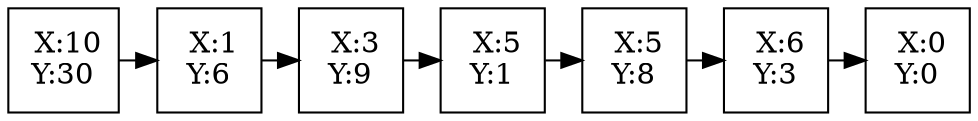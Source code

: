 digraph G {
node[shape = box,width=0.7,height=0.7,fillcolor="white" color="black"  ]
{rank=same;

Nodos1[label=" X:10
Y:30"]
Nodos2[label=" X:1
Y:6"]
Nodos3[label=" X:3
Y:9"]
Nodos4[label=" X:5
Y:1"]
Nodos5[label=" X:5
Y:8"]
Nodos6[label=" X:6
Y:3"]
Nodos7[label=" X:0
Y:0"]
Nodos1->Nodos2->Nodos3->Nodos4->Nodos5->Nodos6->Nodos7
}
 }